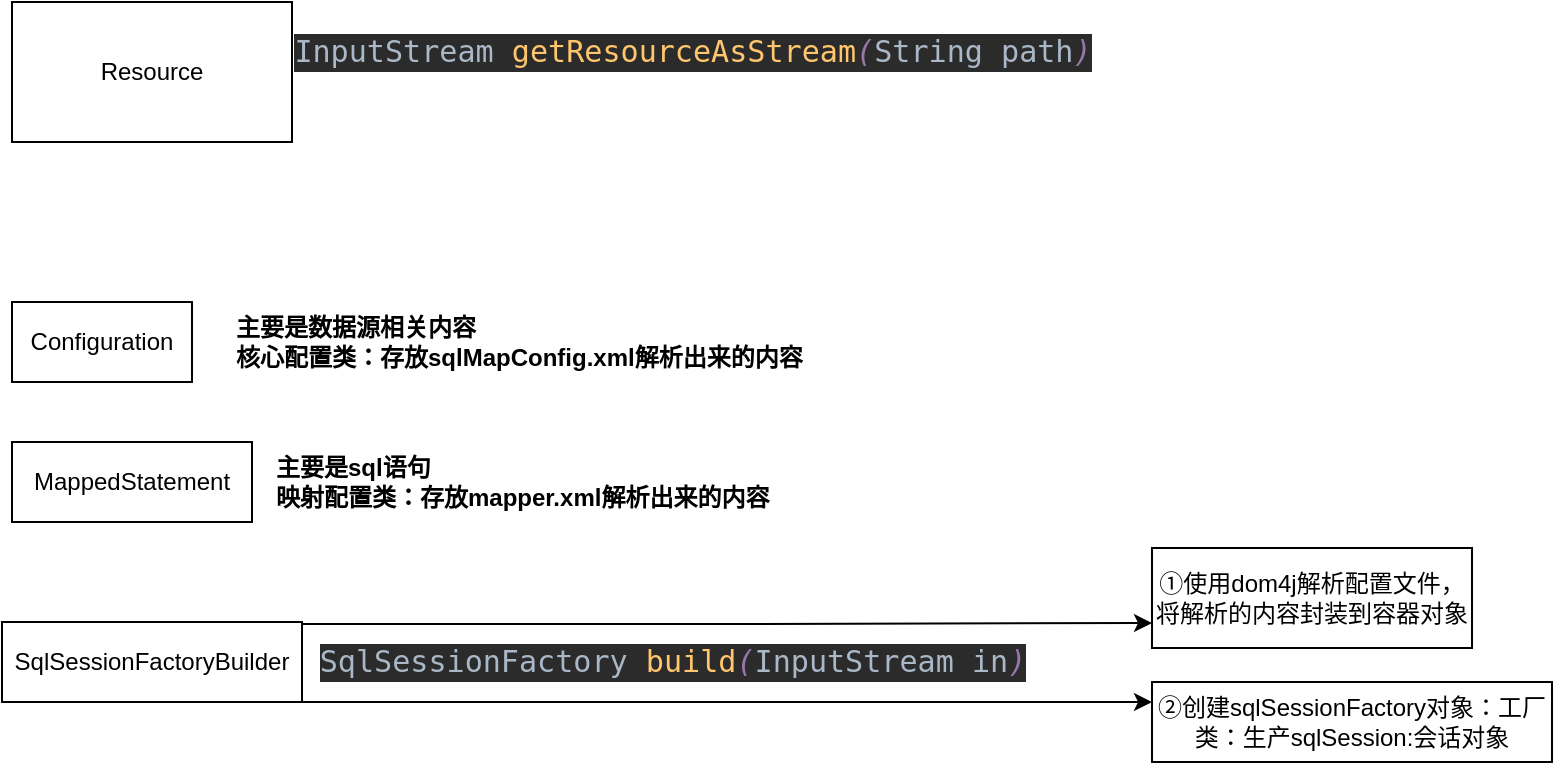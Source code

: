 <mxfile version="15.5.0" type="github">
  <diagram id="fpE3rJZCKHkUnjjX4ydw" name="第 1 页">
    <mxGraphModel dx="2377" dy="972" grid="1" gridSize="10" guides="1" tooltips="1" connect="1" arrows="1" fold="1" page="1" pageScale="1" pageWidth="827" pageHeight="1169" math="0" shadow="0">
      <root>
        <mxCell id="0" />
        <mxCell id="1" parent="0" />
        <mxCell id="X6iJabfwmCCyM0tsu5hm-1" value="Resource" style="whiteSpace=wrap;html=1;" vertex="1" parent="1">
          <mxGeometry x="-160" y="100" width="140" height="70" as="geometry" />
        </mxCell>
        <mxCell id="X6iJabfwmCCyM0tsu5hm-2" style="edgeStyle=orthogonalEdgeStyle;rounded=0;orthogonalLoop=1;jettySize=auto;html=1;exitX=0.5;exitY=1;exitDx=0;exitDy=0;" edge="1" parent="1" source="X6iJabfwmCCyM0tsu5hm-1" target="X6iJabfwmCCyM0tsu5hm-1">
          <mxGeometry relative="1" as="geometry" />
        </mxCell>
        <mxCell id="X6iJabfwmCCyM0tsu5hm-3" value="Configuration" style="whiteSpace=wrap;html=1;" vertex="1" parent="1">
          <mxGeometry x="-160" y="250" width="90" height="40" as="geometry" />
        </mxCell>
        <mxCell id="X6iJabfwmCCyM0tsu5hm-4" value="MappedStatement" style="whiteSpace=wrap;html=1;" vertex="1" parent="1">
          <mxGeometry x="-160" y="320" width="120" height="40" as="geometry" />
        </mxCell>
        <mxCell id="X6iJabfwmCCyM0tsu5hm-7" value="&lt;pre style=&quot;background-color: rgb(43 , 43 , 43) ; color: rgb(169 , 183 , 198) ; font-family: &amp;#34;consolas&amp;#34; , monospace ; font-size: 11.3pt&quot;&gt;InputStream &lt;span style=&quot;color: rgb(255 , 198 , 109)&quot;&gt;getResourceAsStream&lt;/span&gt;&lt;span style=&quot;color: rgb(152 , 118 , 170) ; font-style: italic&quot;&gt;(&lt;/span&gt;String path&lt;span style=&quot;color: rgb(152 , 118 , 170) ; font-style: italic&quot;&gt;)&lt;/span&gt;&lt;/pre&gt;" style="text;html=1;align=center;verticalAlign=middle;resizable=0;points=[];autosize=1;strokeColor=none;fillColor=none;" vertex="1" parent="1">
          <mxGeometry x="-10" y="100" width="380" height="50" as="geometry" />
        </mxCell>
        <mxCell id="X6iJabfwmCCyM0tsu5hm-8" value="主要是数据源相关内容&lt;br&gt;核心配置类：存放sqlMapConfig.xml解析出来的内容" style="text;html=1;align=left;verticalAlign=middle;resizable=0;points=[];autosize=1;strokeColor=none;fillColor=none;fontStyle=1" vertex="1" parent="1">
          <mxGeometry x="-50" y="255" width="300" height="30" as="geometry" />
        </mxCell>
        <mxCell id="X6iJabfwmCCyM0tsu5hm-9" value="主要是sql语句&lt;br&gt;映射配置类：存放mapper.xml解析出来的内容" style="text;html=1;align=left;verticalAlign=middle;resizable=0;points=[];autosize=1;strokeColor=none;fillColor=none;fontStyle=1" vertex="1" parent="1">
          <mxGeometry x="-30" y="325" width="260" height="30" as="geometry" />
        </mxCell>
        <mxCell id="X6iJabfwmCCyM0tsu5hm-21" style="edgeStyle=orthogonalEdgeStyle;rounded=0;orthogonalLoop=1;jettySize=auto;html=1;exitX=1;exitY=1;exitDx=0;exitDy=0;entryX=0;entryY=0.25;entryDx=0;entryDy=0;" edge="1" parent="1" source="X6iJabfwmCCyM0tsu5hm-10" target="X6iJabfwmCCyM0tsu5hm-16">
          <mxGeometry relative="1" as="geometry">
            <Array as="points">
              <mxPoint x="120" y="450" />
              <mxPoint x="120" y="450" />
            </Array>
          </mxGeometry>
        </mxCell>
        <mxCell id="X6iJabfwmCCyM0tsu5hm-10" value="SqlSessionFactoryBuilder" style="whiteSpace=wrap;html=1;align=center;" vertex="1" parent="1">
          <mxGeometry x="-165" y="410" width="150" height="40" as="geometry" />
        </mxCell>
        <mxCell id="X6iJabfwmCCyM0tsu5hm-11" value="&lt;pre style=&quot;background-color: #2b2b2b ; color: #a9b7c6 ; font-family: &amp;#34;consolas&amp;#34; , monospace ; font-size: 11.3pt&quot;&gt;SqlSessionFactory &lt;span style=&quot;color: #ffc66d&quot;&gt;build&lt;/span&gt;&lt;span style=&quot;color: #9876aa ; font-style: italic&quot;&gt;(&lt;/span&gt;InputStream in&lt;span style=&quot;color: #9876aa ; font-style: italic&quot;&gt;)&lt;/span&gt;&lt;/pre&gt;" style="text;html=1;align=center;verticalAlign=middle;resizable=0;points=[];autosize=1;strokeColor=none;fillColor=none;" vertex="1" parent="1">
          <mxGeometry y="405" width="340" height="50" as="geometry" />
        </mxCell>
        <mxCell id="X6iJabfwmCCyM0tsu5hm-14" value="①使用dom4j解析配置文件，将解析的内容封装到容器对象" style="whiteSpace=wrap;html=1;align=center;" vertex="1" parent="1">
          <mxGeometry x="410" y="373" width="160" height="50" as="geometry" />
        </mxCell>
        <mxCell id="X6iJabfwmCCyM0tsu5hm-16" value="②创建sqlSessionFactory对象：工厂类：生产sqlSession:会话对象" style="whiteSpace=wrap;html=1;align=center;" vertex="1" parent="1">
          <mxGeometry x="410" y="440" width="200" height="40" as="geometry" />
        </mxCell>
        <mxCell id="X6iJabfwmCCyM0tsu5hm-18" style="edgeStyle=orthogonalEdgeStyle;rounded=0;orthogonalLoop=1;jettySize=auto;html=1;exitX=1;exitY=0;exitDx=0;exitDy=0;entryX=0;entryY=0.75;entryDx=0;entryDy=0;" edge="1" parent="1" source="X6iJabfwmCCyM0tsu5hm-10" target="X6iJabfwmCCyM0tsu5hm-14">
          <mxGeometry relative="1" as="geometry">
            <mxPoint y="410" as="sourcePoint" />
            <mxPoint x="385" y="410" as="targetPoint" />
            <Array as="points">
              <mxPoint x="-15" y="411" />
              <mxPoint x="198" y="411" />
            </Array>
          </mxGeometry>
        </mxCell>
      </root>
    </mxGraphModel>
  </diagram>
</mxfile>
